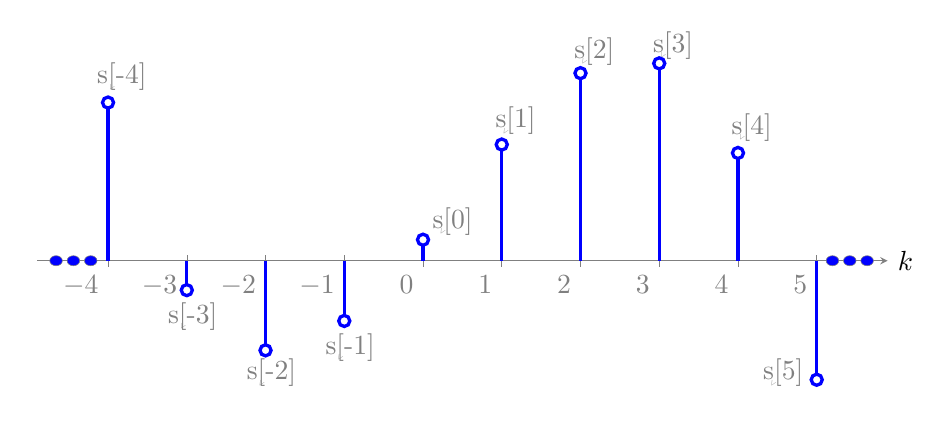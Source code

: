 ﻿\def\troispoints#1#2{
\filldraw [fill=blue] (#1,#2) 	circle (0.08);
\filldraw [fill=blue] (#1+0.22,#2) 	circle (0.08);
\filldraw [fill=blue] (#1+0.44,#2) 	circle (0.08);
}
\begin{tikzpicture}

	\begin{axis}[
			anchor = origin,  x=1cm, y=0.8cm,
			ymin=-2.2, ymax=3.7,
			x tick label style={anchor=north east},
			xmin=-4.9, xmax = 5.9,
			ytick={-2,-1,0,1,2,3},
			axis x line=center,
			axis y line=none, 
			xlabel={$k$},
			ylabel={$s[k]$},
			ylabel style = {anchor=south, thick, black},
			xlabel style = {anchor=west, thick, black},
			grid=minor,
			help lines]

		\addplot[very thick, blue, mark=*, mark options={fill=white},ycomb,samples at={-4, ..., 5}] plot(\x, { 1/3+1/9*\x*\x + 3/2*\x -  \x*\x*(\x/10)});
    \path (axis cs:4.4,-2)-- +(5pt,5pt) node[rotate=60,scale=.3,pos=.25] {\textless} node{s[5]};
    \path (axis cs:4,1.9)-- +(5pt,5pt) node[rotate=60,scale=.3,pos=.25] {\textless} node{s[4]};
    \path (axis cs:3,3.2)-- +(5pt,5pt) node[rotate=60,scale=.3,pos=.25] {\textless} node{s[3]};
    \path (axis cs:2,3.1)-- +(5pt,5pt) node[rotate=60,scale=.3,pos=.25] {\textless} node{s[2]};
    \path (axis cs:1,2)-- +(5pt,5pt) node[rotate=60,scale=.3,pos=.25] {\textless} node{s[1]};
    \path (axis cs:0.2,0.4)-- +(5pt,5pt) node[rotate=60,scale=.3,pos=.25] {\textless} node{s[0]};
    \path (axis cs:-1.1,-1.6)-- +(5pt,5pt) node[rotate=60,scale=.3,pos=.25] {\textless} node{s[-1]};
	 \path (axis cs:-2.1,-2)-- +(5pt,5pt) node[rotate=60,scale=.3,pos=.25] {\textless} node{s[-2]};
	 \path (axis cs:-3.1,-1.1)-- +(5pt,5pt) node[rotate=60,scale=.3,pos=.25] {\textless} node{s[-3]};
	 \path (axis cs:-4,2.7)-- +(5pt,5pt) node[rotate=60,scale=.3,pos=.25] {\textless} node{s[-4]};
	\troispoints{-4.66}{0}
	\troispoints{5.2}{0}
	 \end{axis}

\end{tikzpicture}
    
